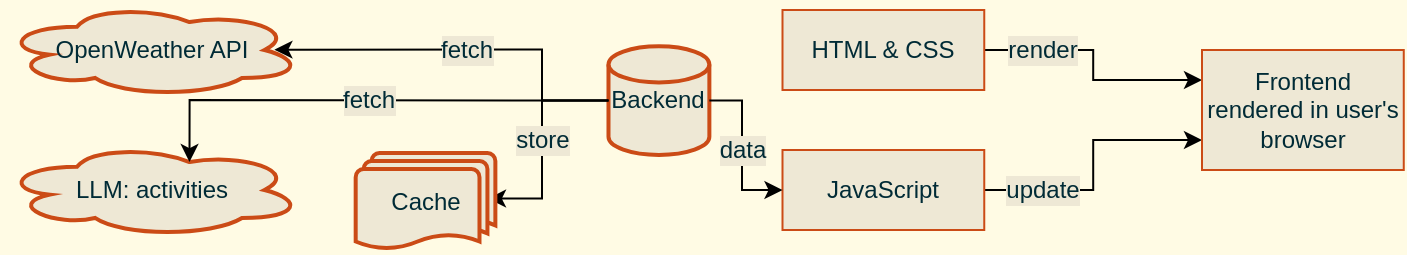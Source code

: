 <mxfile version="24.0.4" type="device">
  <diagram name="diagram" id="rL3XiAtYZVLhnbDIxT9a">
    <mxGraphModel dx="915" dy="511" grid="1" gridSize="10" guides="1" tooltips="1" connect="1" arrows="1" fold="1" page="1" pageScale="1" pageWidth="1920" pageHeight="1200" background="#FFFBE4" math="0" shadow="0">
      <root>
        <mxCell id="0" />
        <mxCell id="1" parent="0" />
        <mxCell id="h3joZKgwnlO3X1MVu-Be-2" value="render" style="edgeStyle=orthogonalEdgeStyle;rounded=0;orthogonalLoop=1;jettySize=auto;html=1;exitX=1;exitY=0.5;exitDx=0;exitDy=0;entryX=0;entryY=0.25;entryDx=0;entryDy=0;strokeColor=default;align=center;verticalAlign=middle;fontFamily=Helvetica;fontSize=12;fontColor=#002B36;labelBackgroundColor=#EEE8D5;endArrow=classic;" parent="1" source="TgrpQcWDzyZjxPcLXZxl-19" target="TgrpQcWDzyZjxPcLXZxl-23" edge="1">
          <mxGeometry x="-0.534" relative="1" as="geometry">
            <mxPoint as="offset" />
          </mxGeometry>
        </mxCell>
        <mxCell id="TgrpQcWDzyZjxPcLXZxl-19" value="HTML &amp;amp; CSS" style="rounded=0;whiteSpace=wrap;html=1;pointerEvents=0;align=center;verticalAlign=middle;fontFamily=Helvetica;fontSize=12;fontColor=#002b36;fillColor=#EEE8D5;gradientColor=none;strokeColor=#CB4B16;" parent="1" vertex="1">
          <mxGeometry x="400.25" y="10" width="100.88" height="40" as="geometry" />
        </mxCell>
        <mxCell id="TgrpQcWDzyZjxPcLXZxl-20" value="Backend" style="strokeWidth=2;html=1;shape=mxgraph.flowchart.database;whiteSpace=wrap;rounded=0;pointerEvents=0;strokeColor=#CB4B16;align=center;verticalAlign=middle;fontFamily=Helvetica;fontSize=12;fontColor=#002b36;fillColor=#EEE8D5;gradientColor=none;" parent="1" vertex="1">
          <mxGeometry x="313.244" y="28.149" width="50.441" height="54.321" as="geometry" />
        </mxCell>
        <mxCell id="TgrpQcWDzyZjxPcLXZxl-21" value="store" style="edgeStyle=orthogonalEdgeStyle;rounded=0;orthogonalLoop=1;jettySize=auto;html=1;entryX=0.947;entryY=0.47;entryDx=0;entryDy=0;entryPerimeter=0;exitX=0;exitY=0.5;exitDx=0;exitDy=0;exitPerimeter=0;strokeColor=default;align=center;verticalAlign=middle;fontFamily=Helvetica;fontSize=12;fontColor=#002B36;labelBackgroundColor=#EEE8D5;endArrow=classic;" parent="1" source="TgrpQcWDzyZjxPcLXZxl-20" target="TgrpQcWDzyZjxPcLXZxl-25" edge="1">
          <mxGeometry x="-0.029" relative="1" as="geometry">
            <mxPoint x="247.283" y="-7.742" as="sourcePoint" />
            <mxPoint x="266.683" y="82.47" as="targetPoint" />
            <Array as="points">
              <mxPoint x="280" y="55" />
              <mxPoint x="280" y="104" />
            </Array>
            <mxPoint as="offset" />
          </mxGeometry>
        </mxCell>
        <mxCell id="h3joZKgwnlO3X1MVu-Be-3" value="update" style="edgeStyle=orthogonalEdgeStyle;rounded=0;orthogonalLoop=1;jettySize=auto;html=1;exitX=1;exitY=0.5;exitDx=0;exitDy=0;entryX=0;entryY=0.75;entryDx=0;entryDy=0;strokeColor=default;align=center;verticalAlign=middle;fontFamily=Helvetica;fontSize=12;fontColor=#002B36;labelBackgroundColor=#EEE8D5;endArrow=classic;" parent="1" source="TgrpQcWDzyZjxPcLXZxl-22" target="TgrpQcWDzyZjxPcLXZxl-23" edge="1">
          <mxGeometry x="-0.569" relative="1" as="geometry">
            <mxPoint as="offset" />
          </mxGeometry>
        </mxCell>
        <mxCell id="TgrpQcWDzyZjxPcLXZxl-22" value="JavaScript" style="rounded=0;whiteSpace=wrap;html=1;pointerEvents=0;align=center;verticalAlign=middle;fontFamily=Helvetica;fontSize=12;fontColor=#002B36;fillColor=#EEE8D5;gradientColor=none;strokeColor=#CB4B16;" parent="1" vertex="1">
          <mxGeometry x="400.25" y="80" width="100.88" height="40" as="geometry" />
        </mxCell>
        <mxCell id="TgrpQcWDzyZjxPcLXZxl-23" value="Frontend rendered in user&#39;s browser" style="rounded=0;whiteSpace=wrap;html=1;pointerEvents=0;align=center;verticalAlign=middle;fontFamily=Helvetica;fontSize=12;fontColor=#002B36;fillColor=#EEE8D5;gradientColor=none;strokeColor=#CB4B16;" parent="1" vertex="1">
          <mxGeometry x="610" y="30" width="100.88" height="60" as="geometry" />
        </mxCell>
        <mxCell id="TgrpQcWDzyZjxPcLXZxl-24" value="OpenWeather API" style="ellipse;shape=cloud;whiteSpace=wrap;html=1;rounded=0;pointerEvents=0;strokeColor=#CB4B16;strokeWidth=2;align=center;verticalAlign=middle;fontFamily=Helvetica;fontSize=12;fontColor=#002b36;fillColor=#EEE8D5;gradientColor=none;" parent="1" vertex="1">
          <mxGeometry x="10" y="6.72" width="150" height="46.56" as="geometry" />
        </mxCell>
        <mxCell id="TgrpQcWDzyZjxPcLXZxl-25" value="Cache" style="strokeWidth=2;html=1;shape=mxgraph.flowchart.multi-document;whiteSpace=wrap;rounded=0;pointerEvents=0;strokeColor=#CB4B16;align=center;verticalAlign=middle;fontFamily=Helvetica;fontSize=12;fontColor=#002b36;fillColor=#EEE8D5;gradientColor=none;" parent="1" vertex="1">
          <mxGeometry x="186.842" y="81.499" width="69.841" height="48.501" as="geometry" />
        </mxCell>
        <mxCell id="TgrpQcWDzyZjxPcLXZxl-26" value="fetch" style="edgeStyle=orthogonalEdgeStyle;rounded=0;orthogonalLoop=1;jettySize=auto;html=1;entryX=0.908;entryY=0.496;entryDx=0;entryDy=0;entryPerimeter=0;exitX=0;exitY=0.5;exitDx=0;exitDy=0;exitPerimeter=0;strokeColor=default;align=center;verticalAlign=middle;fontFamily=Helvetica;fontSize=12;fontColor=#002B36;labelBackgroundColor=#EEE8D5;endArrow=classic;" parent="1" source="TgrpQcWDzyZjxPcLXZxl-20" target="TgrpQcWDzyZjxPcLXZxl-24" edge="1">
          <mxGeometry relative="1" as="geometry">
            <mxPoint x="192.962" y="19.418" as="sourcePoint" />
            <mxPoint x="282.203" y="79.56" as="targetPoint" />
            <Array as="points">
              <mxPoint x="280" y="55" />
              <mxPoint x="280" y="30" />
            </Array>
          </mxGeometry>
        </mxCell>
        <mxCell id="TgrpQcWDzyZjxPcLXZxl-29" value="data" style="edgeStyle=orthogonalEdgeStyle;rounded=0;orthogonalLoop=1;jettySize=auto;html=1;exitX=1;exitY=0.5;exitDx=0;exitDy=0;exitPerimeter=0;strokeColor=default;align=center;verticalAlign=middle;fontFamily=Helvetica;fontSize=12;fontColor=#002B36;labelBackgroundColor=#EEE8D5;endArrow=classic;entryX=0;entryY=0.5;entryDx=0;entryDy=0;" parent="1" source="TgrpQcWDzyZjxPcLXZxl-20" target="TgrpQcWDzyZjxPcLXZxl-22" edge="1">
          <mxGeometry x="0.01" relative="1" as="geometry">
            <mxPoint x="321.004" y="71.411" as="sourcePoint" />
            <mxPoint x="400" y="110" as="targetPoint" />
            <Array as="points">
              <mxPoint x="380" y="55" />
              <mxPoint x="380" y="100" />
            </Array>
            <mxPoint as="offset" />
          </mxGeometry>
        </mxCell>
        <mxCell id="-m_Xo3kgNYmNiAUaSFhW-1" value="LLM: activities" style="ellipse;shape=cloud;whiteSpace=wrap;html=1;rounded=0;pointerEvents=0;strokeColor=#CB4B16;strokeWidth=2;align=center;verticalAlign=middle;fontFamily=Helvetica;fontSize=12;fontColor=#002b36;fillColor=#EEE8D5;gradientColor=none;" vertex="1" parent="1">
          <mxGeometry x="10" y="76.72" width="150" height="46.56" as="geometry" />
        </mxCell>
        <mxCell id="-m_Xo3kgNYmNiAUaSFhW-2" value="fetch" style="edgeStyle=orthogonalEdgeStyle;rounded=0;orthogonalLoop=1;jettySize=auto;html=1;entryX=0.625;entryY=0.2;entryDx=0;entryDy=0;entryPerimeter=0;strokeColor=default;align=center;verticalAlign=middle;fontFamily=Helvetica;fontSize=12;fontColor=#002B36;labelBackgroundColor=#EEE8D5;endArrow=classic;exitX=0;exitY=0.5;exitDx=0;exitDy=0;exitPerimeter=0;" edge="1" parent="1" source="TgrpQcWDzyZjxPcLXZxl-20" target="-m_Xo3kgNYmNiAUaSFhW-1">
          <mxGeometry relative="1" as="geometry">
            <mxPoint x="310" y="100" as="sourcePoint" />
            <mxPoint x="156" y="40" as="targetPoint" />
            <Array as="points">
              <mxPoint x="290" y="55" />
              <mxPoint x="104" y="55" />
            </Array>
          </mxGeometry>
        </mxCell>
      </root>
    </mxGraphModel>
  </diagram>
</mxfile>
